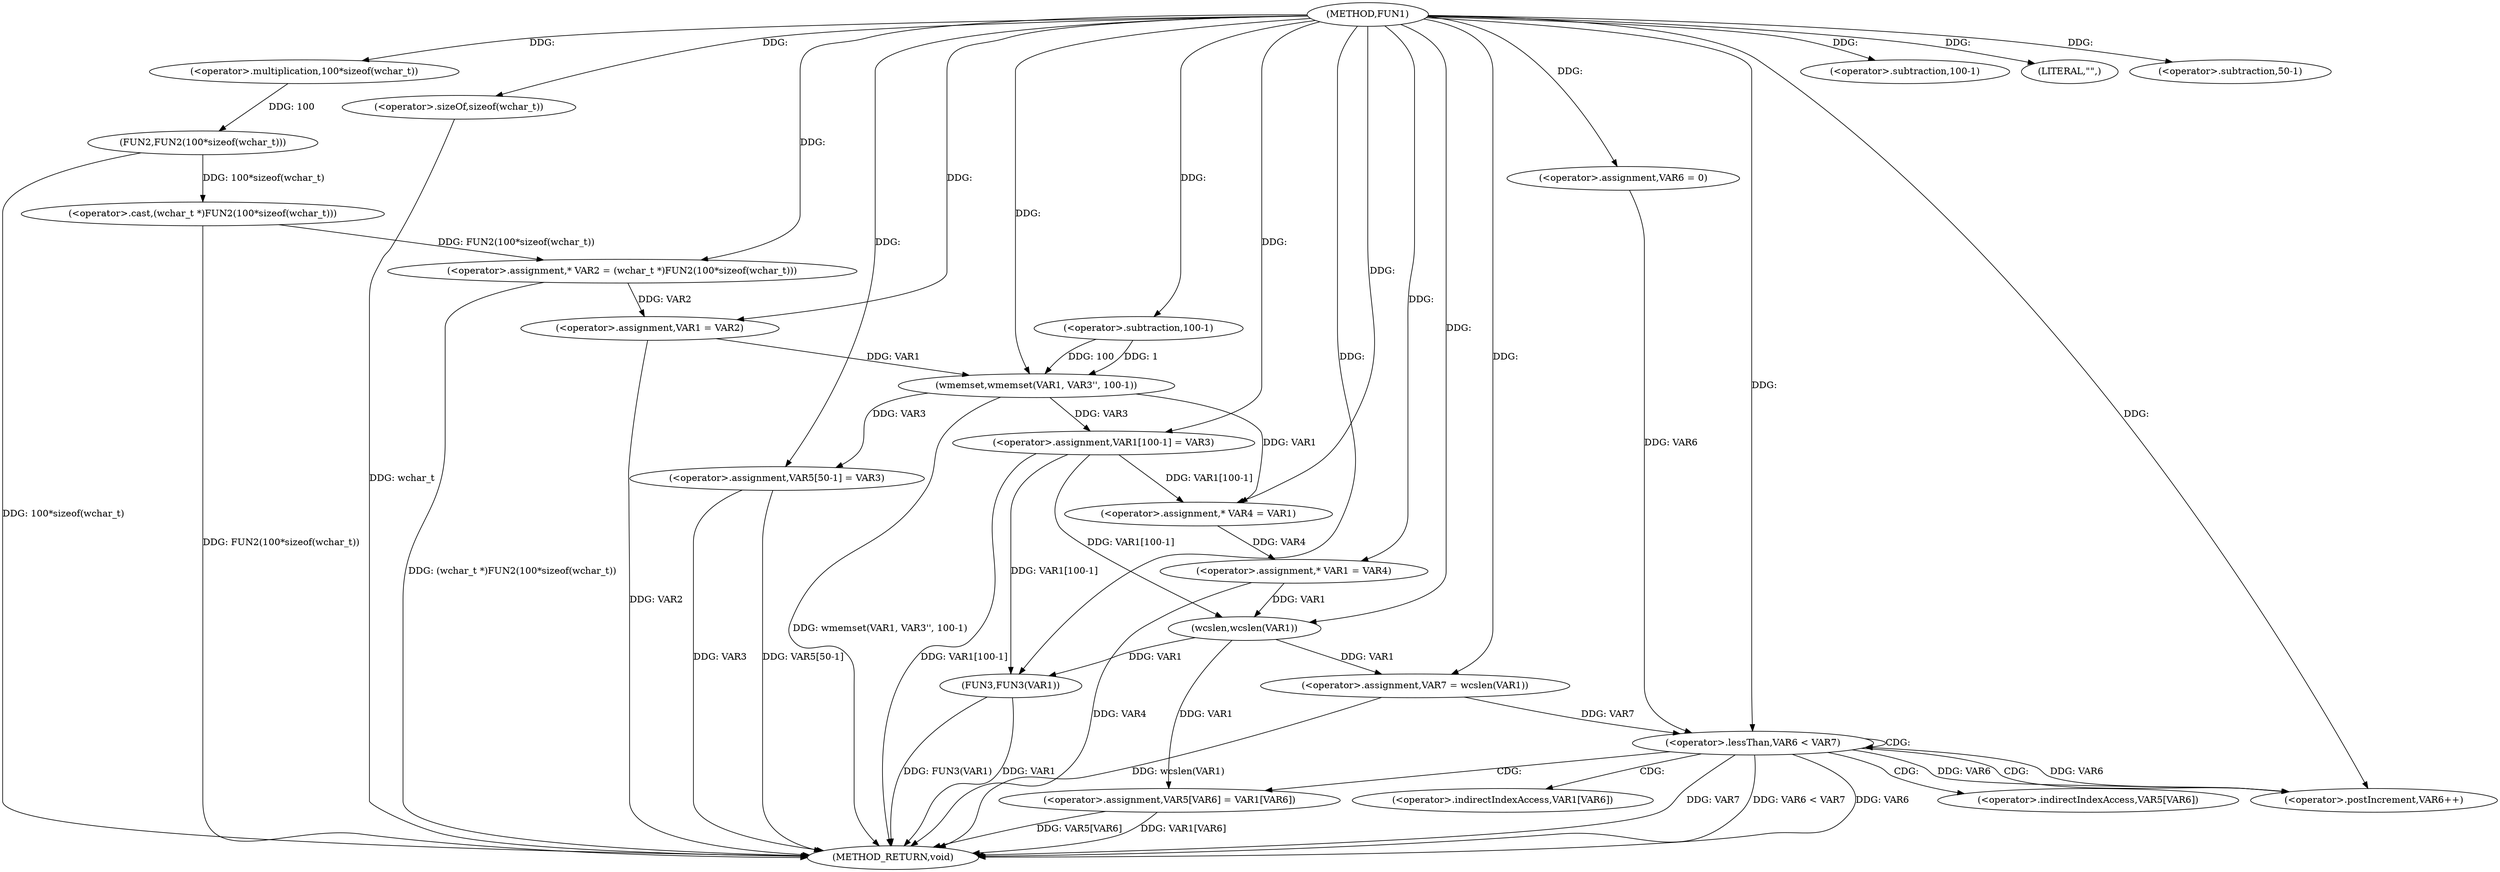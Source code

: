 digraph FUN1 {  
"1000100" [label = "(METHOD,FUN1)" ]
"1000172" [label = "(METHOD_RETURN,void)" ]
"1000104" [label = "(<operator>.assignment,* VAR2 = (wchar_t *)FUN2(100*sizeof(wchar_t)))" ]
"1000106" [label = "(<operator>.cast,(wchar_t *)FUN2(100*sizeof(wchar_t)))" ]
"1000108" [label = "(FUN2,FUN2(100*sizeof(wchar_t)))" ]
"1000109" [label = "(<operator>.multiplication,100*sizeof(wchar_t))" ]
"1000111" [label = "(<operator>.sizeOf,sizeof(wchar_t))" ]
"1000113" [label = "(<operator>.assignment,VAR1 = VAR2)" ]
"1000116" [label = "(wmemset,wmemset(VAR1, VAR3'', 100-1))" ]
"1000119" [label = "(<operator>.subtraction,100-1)" ]
"1000122" [label = "(<operator>.assignment,VAR1[100-1] = VAR3)" ]
"1000125" [label = "(<operator>.subtraction,100-1)" ]
"1000131" [label = "(<operator>.assignment,* VAR4 = VAR1)" ]
"1000135" [label = "(<operator>.assignment,* VAR1 = VAR4)" ]
"1000139" [label = "(LITERAL,\"\",)" ]
"1000142" [label = "(<operator>.assignment,VAR7 = wcslen(VAR1))" ]
"1000144" [label = "(wcslen,wcslen(VAR1))" ]
"1000147" [label = "(<operator>.assignment,VAR6 = 0)" ]
"1000150" [label = "(<operator>.lessThan,VAR6 < VAR7)" ]
"1000153" [label = "(<operator>.postIncrement,VAR6++)" ]
"1000156" [label = "(<operator>.assignment,VAR5[VAR6] = VAR1[VAR6])" ]
"1000163" [label = "(<operator>.assignment,VAR5[50-1] = VAR3)" ]
"1000166" [label = "(<operator>.subtraction,50-1)" ]
"1000170" [label = "(FUN3,FUN3(VAR1))" ]
"1000157" [label = "(<operator>.indirectIndexAccess,VAR5[VAR6])" ]
"1000160" [label = "(<operator>.indirectIndexAccess,VAR1[VAR6])" ]
  "1000163" -> "1000172"  [ label = "DDG: VAR5[50-1]"] 
  "1000106" -> "1000172"  [ label = "DDG: FUN2(100*sizeof(wchar_t))"] 
  "1000150" -> "1000172"  [ label = "DDG: VAR6"] 
  "1000163" -> "1000172"  [ label = "DDG: VAR3"] 
  "1000156" -> "1000172"  [ label = "DDG: VAR5[VAR6]"] 
  "1000156" -> "1000172"  [ label = "DDG: VAR1[VAR6]"] 
  "1000122" -> "1000172"  [ label = "DDG: VAR1[100-1]"] 
  "1000142" -> "1000172"  [ label = "DDG: wcslen(VAR1)"] 
  "1000113" -> "1000172"  [ label = "DDG: VAR2"] 
  "1000111" -> "1000172"  [ label = "DDG: wchar_t"] 
  "1000150" -> "1000172"  [ label = "DDG: VAR7"] 
  "1000170" -> "1000172"  [ label = "DDG: VAR1"] 
  "1000170" -> "1000172"  [ label = "DDG: FUN3(VAR1)"] 
  "1000150" -> "1000172"  [ label = "DDG: VAR6 < VAR7"] 
  "1000116" -> "1000172"  [ label = "DDG: wmemset(VAR1, VAR3'', 100-1)"] 
  "1000135" -> "1000172"  [ label = "DDG: VAR4"] 
  "1000104" -> "1000172"  [ label = "DDG: (wchar_t *)FUN2(100*sizeof(wchar_t))"] 
  "1000108" -> "1000172"  [ label = "DDG: 100*sizeof(wchar_t)"] 
  "1000106" -> "1000104"  [ label = "DDG: FUN2(100*sizeof(wchar_t))"] 
  "1000100" -> "1000104"  [ label = "DDG: "] 
  "1000108" -> "1000106"  [ label = "DDG: 100*sizeof(wchar_t)"] 
  "1000109" -> "1000108"  [ label = "DDG: 100"] 
  "1000100" -> "1000109"  [ label = "DDG: "] 
  "1000100" -> "1000111"  [ label = "DDG: "] 
  "1000104" -> "1000113"  [ label = "DDG: VAR2"] 
  "1000100" -> "1000113"  [ label = "DDG: "] 
  "1000113" -> "1000116"  [ label = "DDG: VAR1"] 
  "1000100" -> "1000116"  [ label = "DDG: "] 
  "1000119" -> "1000116"  [ label = "DDG: 100"] 
  "1000119" -> "1000116"  [ label = "DDG: 1"] 
  "1000100" -> "1000119"  [ label = "DDG: "] 
  "1000116" -> "1000122"  [ label = "DDG: VAR3"] 
  "1000100" -> "1000122"  [ label = "DDG: "] 
  "1000100" -> "1000125"  [ label = "DDG: "] 
  "1000116" -> "1000131"  [ label = "DDG: VAR1"] 
  "1000122" -> "1000131"  [ label = "DDG: VAR1[100-1]"] 
  "1000100" -> "1000131"  [ label = "DDG: "] 
  "1000131" -> "1000135"  [ label = "DDG: VAR4"] 
  "1000100" -> "1000135"  [ label = "DDG: "] 
  "1000100" -> "1000139"  [ label = "DDG: "] 
  "1000144" -> "1000142"  [ label = "DDG: VAR1"] 
  "1000100" -> "1000142"  [ label = "DDG: "] 
  "1000122" -> "1000144"  [ label = "DDG: VAR1[100-1]"] 
  "1000135" -> "1000144"  [ label = "DDG: VAR1"] 
  "1000100" -> "1000144"  [ label = "DDG: "] 
  "1000100" -> "1000147"  [ label = "DDG: "] 
  "1000147" -> "1000150"  [ label = "DDG: VAR6"] 
  "1000153" -> "1000150"  [ label = "DDG: VAR6"] 
  "1000100" -> "1000150"  [ label = "DDG: "] 
  "1000142" -> "1000150"  [ label = "DDG: VAR7"] 
  "1000150" -> "1000153"  [ label = "DDG: VAR6"] 
  "1000100" -> "1000153"  [ label = "DDG: "] 
  "1000144" -> "1000156"  [ label = "DDG: VAR1"] 
  "1000100" -> "1000163"  [ label = "DDG: "] 
  "1000116" -> "1000163"  [ label = "DDG: VAR3"] 
  "1000100" -> "1000166"  [ label = "DDG: "] 
  "1000122" -> "1000170"  [ label = "DDG: VAR1[100-1]"] 
  "1000144" -> "1000170"  [ label = "DDG: VAR1"] 
  "1000100" -> "1000170"  [ label = "DDG: "] 
  "1000150" -> "1000156"  [ label = "CDG: "] 
  "1000150" -> "1000160"  [ label = "CDG: "] 
  "1000150" -> "1000153"  [ label = "CDG: "] 
  "1000150" -> "1000150"  [ label = "CDG: "] 
  "1000150" -> "1000157"  [ label = "CDG: "] 
}
